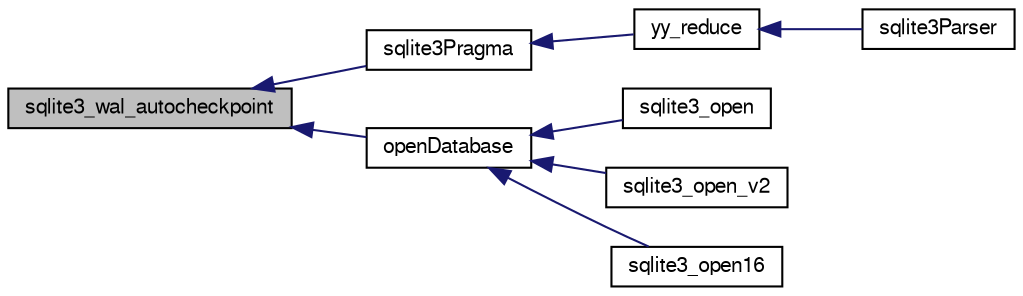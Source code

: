 digraph "sqlite3_wal_autocheckpoint"
{
  edge [fontname="FreeSans",fontsize="10",labelfontname="FreeSans",labelfontsize="10"];
  node [fontname="FreeSans",fontsize="10",shape=record];
  rankdir="LR";
  Node406050 [label="sqlite3_wal_autocheckpoint",height=0.2,width=0.4,color="black", fillcolor="grey75", style="filled", fontcolor="black"];
  Node406050 -> Node406051 [dir="back",color="midnightblue",fontsize="10",style="solid",fontname="FreeSans"];
  Node406051 [label="sqlite3Pragma",height=0.2,width=0.4,color="black", fillcolor="white", style="filled",URL="$sqlite3_8c.html#a111391370f58f8e6a6eca51fd34d62ed"];
  Node406051 -> Node406052 [dir="back",color="midnightblue",fontsize="10",style="solid",fontname="FreeSans"];
  Node406052 [label="yy_reduce",height=0.2,width=0.4,color="black", fillcolor="white", style="filled",URL="$sqlite3_8c.html#a7c419a9b25711c666a9a2449ef377f14"];
  Node406052 -> Node406053 [dir="back",color="midnightblue",fontsize="10",style="solid",fontname="FreeSans"];
  Node406053 [label="sqlite3Parser",height=0.2,width=0.4,color="black", fillcolor="white", style="filled",URL="$sqlite3_8c.html#a0327d71a5fabe0b6a343d78a2602e72a"];
  Node406050 -> Node406054 [dir="back",color="midnightblue",fontsize="10",style="solid",fontname="FreeSans"];
  Node406054 [label="openDatabase",height=0.2,width=0.4,color="black", fillcolor="white", style="filled",URL="$sqlite3_8c.html#a6a9c3bc3a64234e863413f41db473758"];
  Node406054 -> Node406055 [dir="back",color="midnightblue",fontsize="10",style="solid",fontname="FreeSans"];
  Node406055 [label="sqlite3_open",height=0.2,width=0.4,color="black", fillcolor="white", style="filled",URL="$sqlite3_8h.html#a97ba966ed1acc38409786258268f5f71"];
  Node406054 -> Node406056 [dir="back",color="midnightblue",fontsize="10",style="solid",fontname="FreeSans"];
  Node406056 [label="sqlite3_open_v2",height=0.2,width=0.4,color="black", fillcolor="white", style="filled",URL="$sqlite3_8h.html#a140fe275b6975dc867cea50a65a217c4"];
  Node406054 -> Node406057 [dir="back",color="midnightblue",fontsize="10",style="solid",fontname="FreeSans"];
  Node406057 [label="sqlite3_open16",height=0.2,width=0.4,color="black", fillcolor="white", style="filled",URL="$sqlite3_8h.html#adbc401bb96713f32e553db32f6f3ca33"];
}
